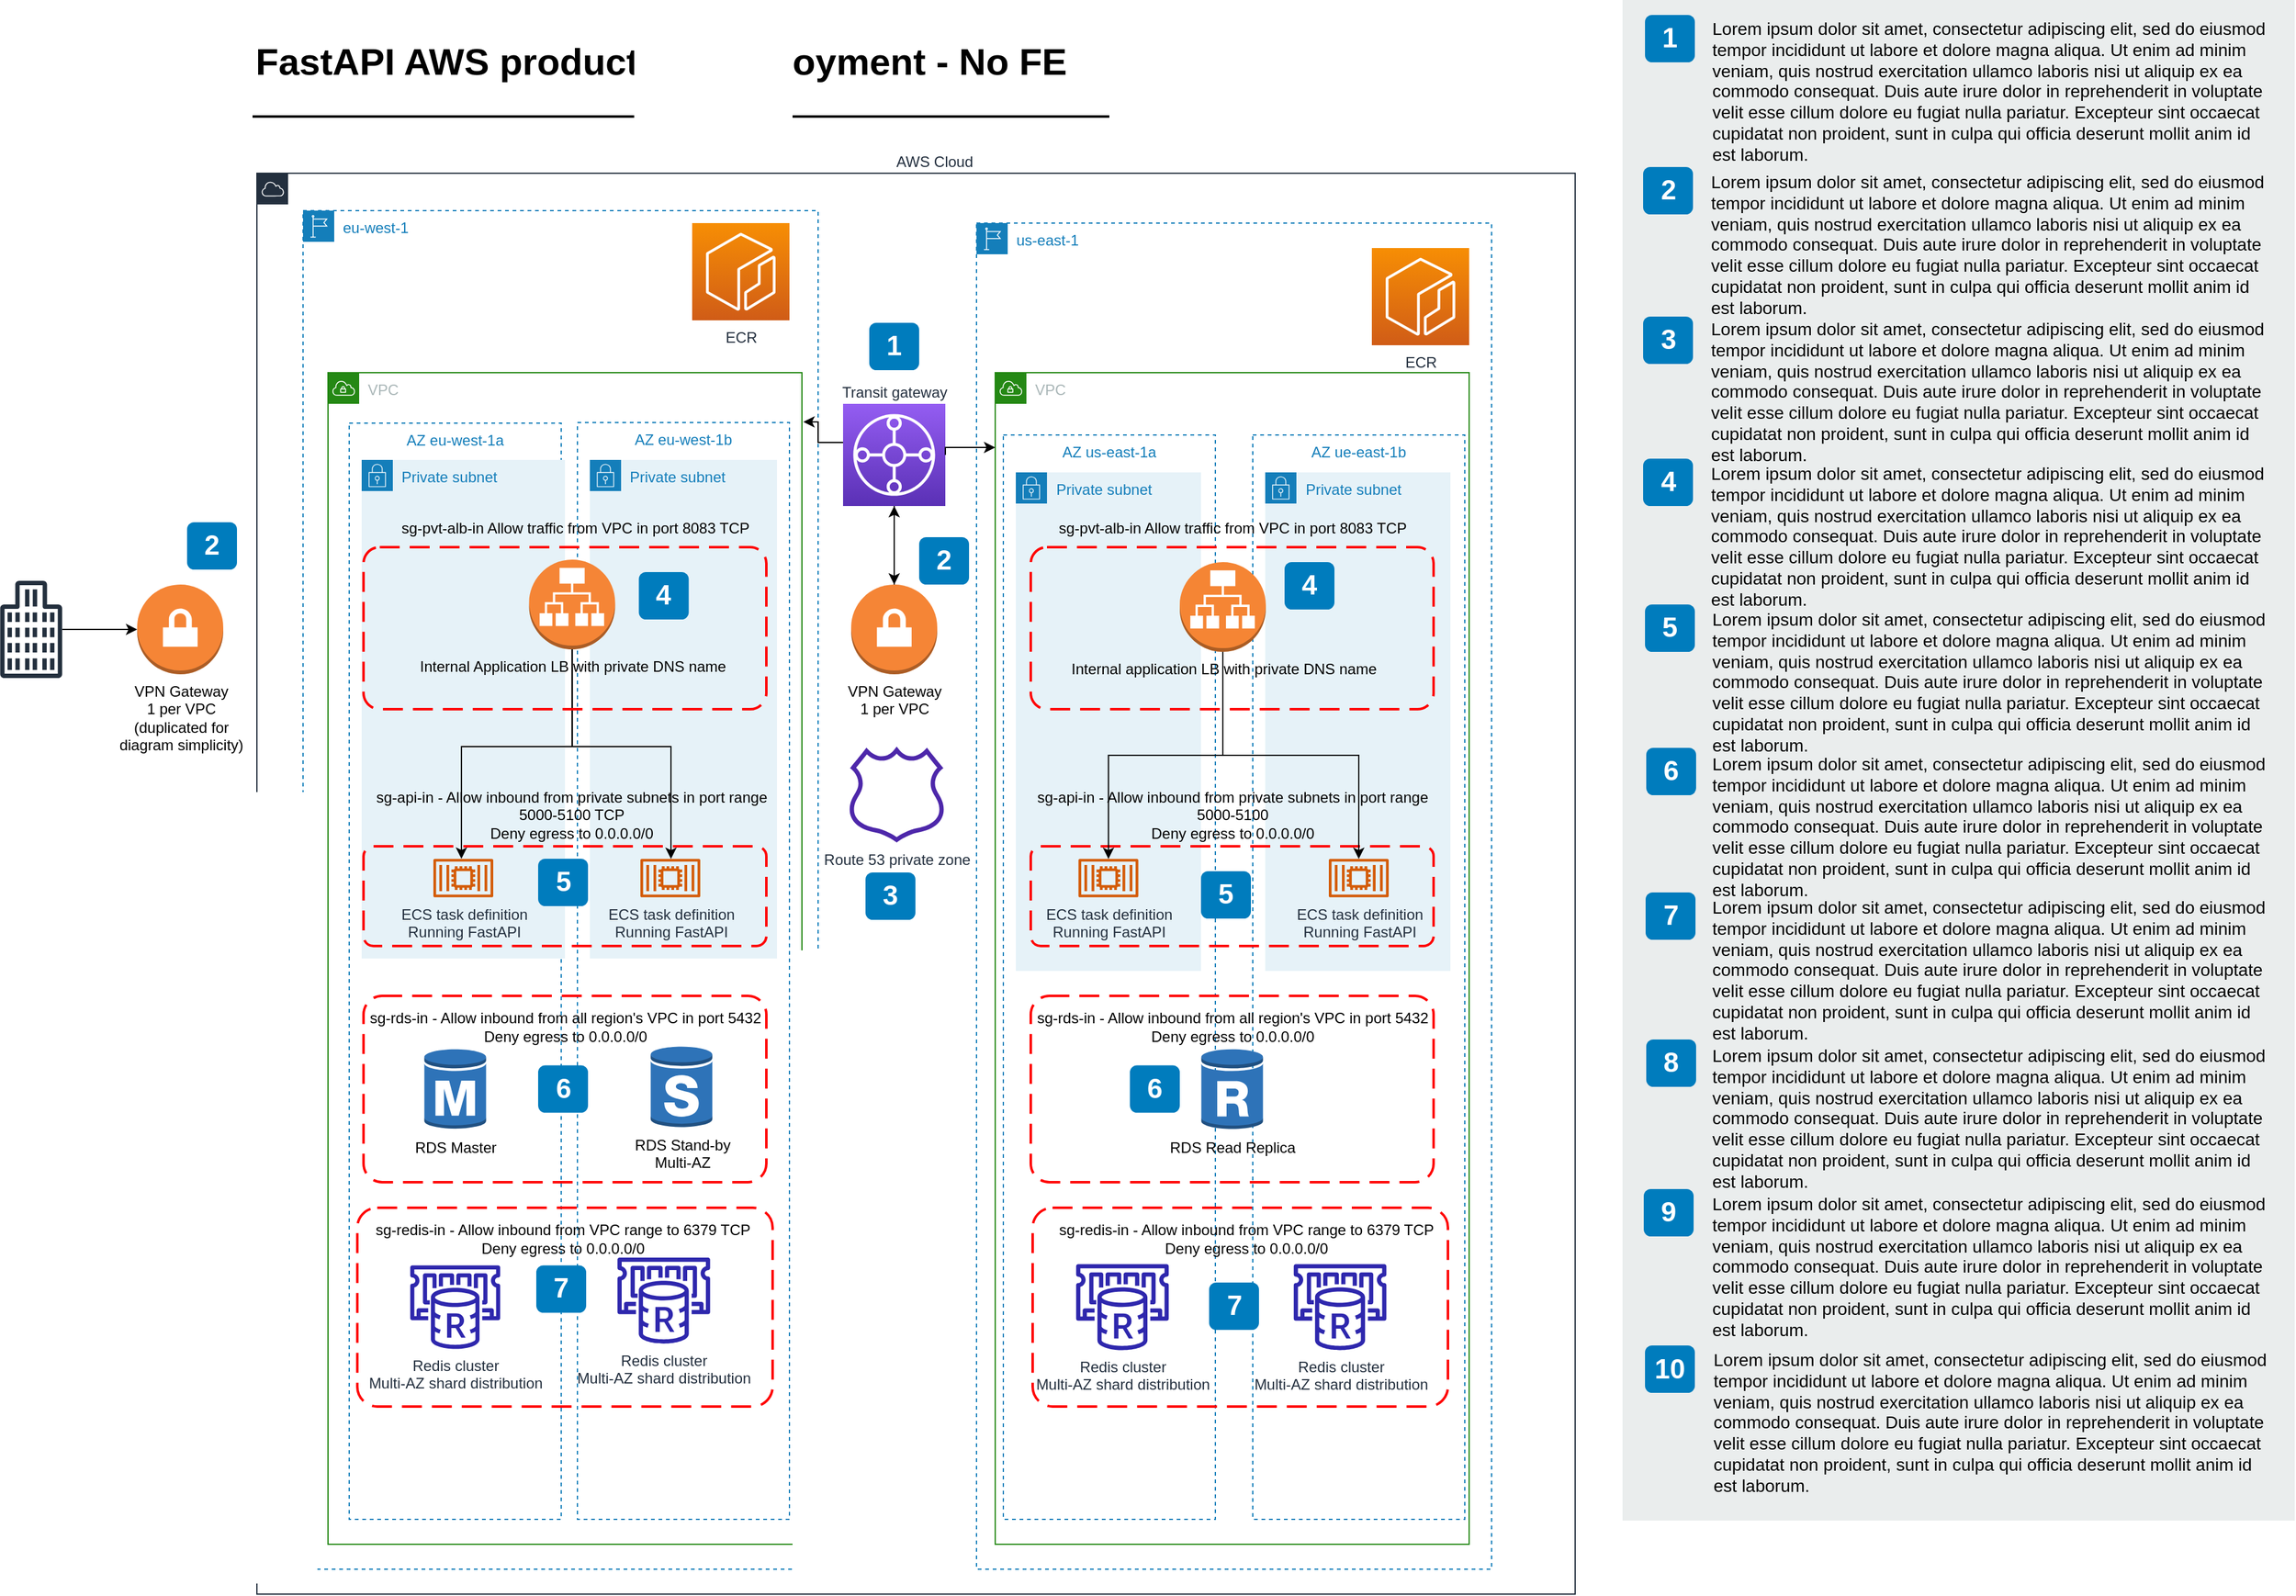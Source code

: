 <mxfile version="19.0.3" type="github">
  <diagram id="Ht1M8jgEwFfnCIfOTk4-" name="Page-1">
    <mxGraphModel dx="2993" dy="1002" grid="1" gridSize="10" guides="1" tooltips="1" connect="1" arrows="1" fold="1" page="1" pageScale="1" pageWidth="1169" pageHeight="827" math="0" shadow="0">
      <root>
        <mxCell id="0" />
        <mxCell id="1" parent="0" />
        <mxCell id="-QjtrjUzRDEMRZ5MF8oH-47" value="FastAPI AWS production&amp;nbsp; deployment - No FE" style="text;html=1;resizable=0;points=[];autosize=1;align=left;verticalAlign=top;spacingTop=-4;fontSize=30;fontStyle=1" parent="1" vertex="1">
          <mxGeometry x="52.5" y="80" width="670" height="40" as="geometry" />
        </mxCell>
        <mxCell id="SCVMTBWpLvtzJIhz15lM-1" value="" style="line;strokeWidth=2;html=1;fontSize=14;" parent="1" vertex="1">
          <mxGeometry x="52.5" y="139.5" width="1060" height="10" as="geometry" />
        </mxCell>
        <mxCell id="7OVz4w7n9kzEPWy-4BBC-3" value="" style="rounded=0;whiteSpace=wrap;html=1;fillColor=#EAEDED;fontSize=22;fontColor=#FFFFFF;strokeColor=none;labelBackgroundColor=none;" parent="1" vertex="1">
          <mxGeometry x="1151" y="51" width="539" height="1220" as="geometry" />
        </mxCell>
        <mxCell id="7OVz4w7n9kzEPWy-4BBC-4" value="1" style="rounded=1;whiteSpace=wrap;html=1;fillColor=#007CBD;strokeColor=none;fontColor=#FFFFFF;fontStyle=1;fontSize=22;labelBackgroundColor=none;" parent="1" vertex="1">
          <mxGeometry x="1169" y="63" width="40" height="38" as="geometry" />
        </mxCell>
        <mxCell id="7OVz4w7n9kzEPWy-4BBC-5" value="2" style="rounded=1;whiteSpace=wrap;html=1;fillColor=#007CBD;strokeColor=none;fontColor=#FFFFFF;fontStyle=1;fontSize=22;labelBackgroundColor=none;" parent="1" vertex="1">
          <mxGeometry x="1167.5" y="185" width="40" height="38" as="geometry" />
        </mxCell>
        <mxCell id="7OVz4w7n9kzEPWy-4BBC-6" value="3" style="rounded=1;whiteSpace=wrap;html=1;fillColor=#007CBD;strokeColor=none;fontColor=#FFFFFF;fontStyle=1;fontSize=22;labelBackgroundColor=none;" parent="1" vertex="1">
          <mxGeometry x="1167.5" y="305" width="40" height="38" as="geometry" />
        </mxCell>
        <mxCell id="7OVz4w7n9kzEPWy-4BBC-7" value="4" style="rounded=1;whiteSpace=wrap;html=1;fillColor=#007CBD;strokeColor=none;fontColor=#FFFFFF;fontStyle=1;fontSize=22;labelBackgroundColor=none;" parent="1" vertex="1">
          <mxGeometry x="1167.5" y="419" width="40" height="38" as="geometry" />
        </mxCell>
        <mxCell id="7OVz4w7n9kzEPWy-4BBC-8" value="5" style="rounded=1;whiteSpace=wrap;html=1;fillColor=#007CBD;strokeColor=none;fontColor=#FFFFFF;fontStyle=1;fontSize=22;labelBackgroundColor=none;" parent="1" vertex="1">
          <mxGeometry x="1169" y="536" width="40" height="38" as="geometry" />
        </mxCell>
        <mxCell id="7OVz4w7n9kzEPWy-4BBC-9" value="6" style="rounded=1;whiteSpace=wrap;html=1;fillColor=#007CBD;strokeColor=none;fontColor=#FFFFFF;fontStyle=1;fontSize=22;labelBackgroundColor=none;" parent="1" vertex="1">
          <mxGeometry x="1170" y="651" width="40" height="38" as="geometry" />
        </mxCell>
        <mxCell id="7OVz4w7n9kzEPWy-4BBC-10" value="7" style="rounded=1;whiteSpace=wrap;html=1;fillColor=#007CBD;strokeColor=none;fontColor=#FFFFFF;fontStyle=1;fontSize=22;labelBackgroundColor=none;" parent="1" vertex="1">
          <mxGeometry x="1169.5" y="767" width="40" height="38" as="geometry" />
        </mxCell>
        <mxCell id="7OVz4w7n9kzEPWy-4BBC-11" value="8" style="rounded=1;whiteSpace=wrap;html=1;fillColor=#007CBD;strokeColor=none;fontColor=#FFFFFF;fontStyle=1;fontSize=22;labelBackgroundColor=none;" parent="1" vertex="1">
          <mxGeometry x="1170" y="885" width="40" height="38" as="geometry" />
        </mxCell>
        <mxCell id="7OVz4w7n9kzEPWy-4BBC-12" value="9" style="rounded=1;whiteSpace=wrap;html=1;fillColor=#007CBD;strokeColor=none;fontColor=#FFFFFF;fontStyle=1;fontSize=22;labelBackgroundColor=none;" parent="1" vertex="1">
          <mxGeometry x="1168" y="1005" width="40" height="38" as="geometry" />
        </mxCell>
        <mxCell id="7OVz4w7n9kzEPWy-4BBC-13" value="&lt;span&gt;Lorem ipsum dolor sit amet, consectetur adipiscing elit, sed do eiusmod tempor incididunt ut labore et dolore magna aliqua. Ut enim ad minim veniam, quis nostrud exercitation ullamco laboris nisi ut aliquip ex ea commodo consequat. Duis aute irure dolor in reprehenderit in voluptate velit esse cillum dolore eu fugiat nulla pariatur. Excepteur sint occaecat cupidatat non proident, sunt in culpa qui officia deserunt mollit anim id est laborum.&lt;/span&gt;&lt;br&gt;" style="text;html=1;align=left;verticalAlign=top;spacingTop=-4;fontSize=14;labelBackgroundColor=none;whiteSpace=wrap;" parent="1" vertex="1">
          <mxGeometry x="1220.5" y="62.5" width="449" height="118" as="geometry" />
        </mxCell>
        <mxCell id="7OVz4w7n9kzEPWy-4BBC-14" value="&lt;span&gt;Lorem ipsum dolor sit amet, consectetur adipiscing elit, sed do eiusmod tempor incididunt ut labore et dolore magna aliqua. Ut enim ad minim veniam, quis nostrud exercitation ullamco laboris nisi ut aliquip ex ea commodo consequat. Duis aute irure dolor in reprehenderit in voluptate velit esse cillum dolore eu fugiat nulla pariatur. Excepteur sint occaecat cupidatat non proident, sunt in culpa qui officia deserunt mollit anim id est laborum.&lt;/span&gt;&lt;br&gt;" style="text;html=1;align=left;verticalAlign=top;spacingTop=-4;fontSize=14;labelBackgroundColor=none;whiteSpace=wrap;" parent="1" vertex="1">
          <mxGeometry x="1219.5" y="185.5" width="450" height="115" as="geometry" />
        </mxCell>
        <mxCell id="7OVz4w7n9kzEPWy-4BBC-15" value="&lt;span&gt;Lorem ipsum dolor sit amet, consectetur adipiscing elit, sed do eiusmod tempor incididunt ut labore et dolore magna aliqua. Ut enim ad minim veniam, quis nostrud exercitation ullamco laboris nisi ut aliquip ex ea commodo consequat. Duis aute irure dolor in reprehenderit in voluptate velit esse cillum dolore eu fugiat nulla pariatur. Excepteur sint occaecat cupidatat non proident, sunt in culpa qui officia deserunt mollit anim id est laborum.&lt;/span&gt;&lt;br&gt;" style="text;html=1;align=left;verticalAlign=top;spacingTop=-4;fontSize=14;labelBackgroundColor=none;whiteSpace=wrap;" parent="1" vertex="1">
          <mxGeometry x="1219.5" y="303.5" width="450" height="117" as="geometry" />
        </mxCell>
        <mxCell id="7OVz4w7n9kzEPWy-4BBC-16" value="&lt;span&gt;Lorem ipsum dolor sit amet, consectetur adipiscing elit, sed do eiusmod tempor incididunt ut labore et dolore magna aliqua. Ut enim ad minim veniam, quis nostrud exercitation ullamco laboris nisi ut aliquip ex ea commodo consequat. Duis aute irure dolor in reprehenderit in voluptate velit esse cillum dolore eu fugiat nulla pariatur. Excepteur sint occaecat cupidatat non proident, sunt in culpa qui officia deserunt mollit anim id est laborum.&lt;/span&gt;&lt;br&gt;" style="text;html=1;align=left;verticalAlign=top;spacingTop=-4;fontSize=14;labelBackgroundColor=none;whiteSpace=wrap;" parent="1" vertex="1">
          <mxGeometry x="1219.5" y="419.5" width="450" height="121" as="geometry" />
        </mxCell>
        <mxCell id="7OVz4w7n9kzEPWy-4BBC-17" value="&lt;span&gt;Lorem ipsum dolor sit amet, consectetur adipiscing elit, sed do eiusmod tempor incididunt ut labore et dolore magna aliqua. Ut enim ad minim veniam, quis nostrud exercitation ullamco laboris nisi ut aliquip ex ea commodo consequat. Duis aute irure dolor in reprehenderit in voluptate velit esse cillum dolore eu fugiat nulla pariatur. Excepteur sint occaecat cupidatat non proident, sunt in culpa qui officia deserunt mollit anim id est laborum.&lt;/span&gt;&lt;br&gt;" style="text;html=1;align=left;verticalAlign=top;spacingTop=-4;fontSize=14;labelBackgroundColor=none;whiteSpace=wrap;" parent="1" vertex="1">
          <mxGeometry x="1220.5" y="536.5" width="449" height="114" as="geometry" />
        </mxCell>
        <mxCell id="7OVz4w7n9kzEPWy-4BBC-18" value="&lt;span&gt;Lorem ipsum dolor sit amet, consectetur adipiscing elit, sed do eiusmod tempor incididunt ut labore et dolore magna aliqua. Ut enim ad minim veniam, quis nostrud exercitation ullamco laboris nisi ut aliquip ex ea commodo consequat. Duis aute irure dolor in reprehenderit in voluptate velit esse cillum dolore eu fugiat nulla pariatur. Excepteur sint occaecat cupidatat non proident, sunt in culpa qui officia deserunt mollit anim id est laborum.&lt;/span&gt;&lt;br&gt;" style="text;html=1;align=left;verticalAlign=top;spacingTop=-4;fontSize=14;labelBackgroundColor=none;whiteSpace=wrap;" parent="1" vertex="1">
          <mxGeometry x="1220.5" y="652.5" width="450" height="118" as="geometry" />
        </mxCell>
        <mxCell id="7OVz4w7n9kzEPWy-4BBC-19" value="&lt;span&gt;Lorem ipsum dolor sit amet, consectetur adipiscing elit, sed do eiusmod tempor incididunt ut labore et dolore magna aliqua. Ut enim ad minim veniam, quis nostrud exercitation ullamco laboris nisi ut aliquip ex ea commodo consequat. Duis aute irure dolor in reprehenderit in voluptate velit esse cillum dolore eu fugiat nulla pariatur. Excepteur sint occaecat cupidatat non proident, sunt in culpa qui officia deserunt mollit anim id est laborum.&lt;/span&gt;&lt;br&gt;" style="text;html=1;align=left;verticalAlign=top;spacingTop=-4;fontSize=14;labelBackgroundColor=none;whiteSpace=wrap;" parent="1" vertex="1">
          <mxGeometry x="1220.5" y="767.5" width="449" height="113" as="geometry" />
        </mxCell>
        <mxCell id="7OVz4w7n9kzEPWy-4BBC-20" value="&lt;span&gt;Lorem ipsum dolor sit amet, consectetur adipiscing elit, sed do eiusmod tempor incididunt ut labore et dolore magna aliqua. Ut enim ad minim veniam, quis nostrud exercitation ullamco laboris nisi ut aliquip ex ea commodo consequat. Duis aute irure dolor in reprehenderit in voluptate velit esse cillum dolore eu fugiat nulla pariatur. Excepteur sint occaecat cupidatat non proident, sunt in culpa qui officia deserunt mollit anim id est laborum.&lt;/span&gt;&lt;br&gt;" style="text;html=1;align=left;verticalAlign=top;spacingTop=-4;fontSize=14;labelBackgroundColor=none;whiteSpace=wrap;" parent="1" vertex="1">
          <mxGeometry x="1220.5" y="886.5" width="449" height="124" as="geometry" />
        </mxCell>
        <mxCell id="7OVz4w7n9kzEPWy-4BBC-21" value="&lt;span&gt;Lorem ipsum dolor sit amet, consectetur adipiscing elit, sed do eiusmod tempor incididunt ut labore et dolore magna aliqua. Ut enim ad minim veniam, quis nostrud exercitation ullamco laboris nisi ut aliquip ex ea commodo consequat. Duis aute irure dolor in reprehenderit in voluptate velit esse cillum dolore eu fugiat nulla pariatur. Excepteur sint occaecat cupidatat non proident, sunt in culpa qui officia deserunt mollit anim id est laborum.&lt;/span&gt;&lt;br&gt;" style="text;html=1;align=left;verticalAlign=top;spacingTop=-4;fontSize=14;labelBackgroundColor=none;whiteSpace=wrap;" parent="1" vertex="1">
          <mxGeometry x="1220.5" y="1005.5" width="449" height="115" as="geometry" />
        </mxCell>
        <mxCell id="7OVz4w7n9kzEPWy-4BBC-22" value="10" style="rounded=1;whiteSpace=wrap;html=1;fillColor=#007CBD;strokeColor=none;fontColor=#FFFFFF;fontStyle=1;fontSize=22;labelBackgroundColor=none;" parent="1" vertex="1">
          <mxGeometry x="1169" y="1130.5" width="40" height="38" as="geometry" />
        </mxCell>
        <mxCell id="7OVz4w7n9kzEPWy-4BBC-23" value="&lt;span&gt;Lorem ipsum dolor sit amet, consectetur adipiscing elit, sed do eiusmod tempor incididunt ut labore et dolore magna aliqua. Ut enim ad minim veniam, quis nostrud exercitation ullamco laboris nisi ut aliquip ex ea commodo consequat. Duis aute irure dolor in reprehenderit in voluptate velit esse cillum dolore eu fugiat nulla pariatur. Excepteur sint occaecat cupidatat non proident, sunt in culpa qui officia deserunt mollit anim id est laborum.&lt;/span&gt;&lt;br&gt;" style="text;html=1;align=left;verticalAlign=top;spacingTop=-4;fontSize=14;labelBackgroundColor=none;whiteSpace=wrap;" parent="1" vertex="1">
          <mxGeometry x="1221.5" y="1131" width="449" height="115" as="geometry" />
        </mxCell>
        <mxCell id="X8f6CpPXcMIXnC8pIXMU-3" value="AWS Cloud" style="points=[[0,0],[0.25,0],[0.5,0],[0.75,0],[1,0],[1,0.25],[1,0.5],[1,0.75],[1,1],[0.75,1],[0.5,1],[0.25,1],[0,1],[0,0.75],[0,0.5],[0,0.25]];outlineConnect=0;gradientColor=none;html=1;whiteSpace=wrap;fontSize=12;fontStyle=0;container=1;pointerEvents=0;collapsible=0;recursiveResize=0;shape=mxgraph.aws4.group;grIcon=mxgraph.aws4.group_aws_cloud;strokeColor=#232F3E;fillColor=none;verticalAlign=bottom;align=center;spacingLeft=30;fontColor=#232F3E;dashed=0;labelPosition=center;verticalLabelPosition=top;" vertex="1" parent="1">
          <mxGeometry x="56" y="190" width="1057" height="1140" as="geometry" />
        </mxCell>
        <mxCell id="X8f6CpPXcMIXnC8pIXMU-4" value="eu-west-1" style="points=[[0,0],[0.25,0],[0.5,0],[0.75,0],[1,0],[1,0.25],[1,0.5],[1,0.75],[1,1],[0.75,1],[0.5,1],[0.25,1],[0,1],[0,0.75],[0,0.5],[0,0.25]];outlineConnect=0;gradientColor=none;html=1;whiteSpace=wrap;fontSize=12;fontStyle=0;container=1;pointerEvents=0;collapsible=0;recursiveResize=0;shape=mxgraph.aws4.group;grIcon=mxgraph.aws4.group_region;strokeColor=#147EBA;fillColor=none;verticalAlign=top;align=left;spacingLeft=30;fontColor=#147EBA;dashed=1;" vertex="1" parent="X8f6CpPXcMIXnC8pIXMU-3">
          <mxGeometry x="37" y="30" width="413" height="1090" as="geometry" />
        </mxCell>
        <mxCell id="X8f6CpPXcMIXnC8pIXMU-10" value="AZ eu-west-1b" style="fillColor=none;strokeColor=#147EBA;dashed=1;verticalAlign=top;fontStyle=0;fontColor=#147EBA;" vertex="1" parent="X8f6CpPXcMIXnC8pIXMU-4">
          <mxGeometry x="220" y="170" width="170" height="880" as="geometry" />
        </mxCell>
        <mxCell id="X8f6CpPXcMIXnC8pIXMU-25" value="Private subnet" style="points=[[0,0],[0.25,0],[0.5,0],[0.75,0],[1,0],[1,0.25],[1,0.5],[1,0.75],[1,1],[0.75,1],[0.5,1],[0.25,1],[0,1],[0,0.75],[0,0.5],[0,0.25]];outlineConnect=0;gradientColor=none;html=1;whiteSpace=wrap;fontSize=12;fontStyle=0;container=1;pointerEvents=0;collapsible=0;recursiveResize=0;shape=mxgraph.aws4.group;grIcon=mxgraph.aws4.group_security_group;grStroke=0;strokeColor=#147EBA;fillColor=#E6F2F8;verticalAlign=top;align=left;spacingLeft=30;fontColor=#147EBA;dashed=0;" vertex="1" parent="X8f6CpPXcMIXnC8pIXMU-4">
          <mxGeometry x="230" y="200" width="150" height="400" as="geometry" />
        </mxCell>
        <mxCell id="X8f6CpPXcMIXnC8pIXMU-14" value="VPC" style="points=[[0,0],[0.25,0],[0.5,0],[0.75,0],[1,0],[1,0.25],[1,0.5],[1,0.75],[1,1],[0.75,1],[0.5,1],[0.25,1],[0,1],[0,0.75],[0,0.5],[0,0.25]];outlineConnect=0;gradientColor=none;html=1;whiteSpace=wrap;fontSize=12;fontStyle=0;container=1;pointerEvents=0;collapsible=0;recursiveResize=0;shape=mxgraph.aws4.group;grIcon=mxgraph.aws4.group_vpc;strokeColor=#248814;fillColor=none;verticalAlign=top;align=left;spacingLeft=30;fontColor=#AAB7B8;dashed=0;" vertex="1" parent="X8f6CpPXcMIXnC8pIXMU-4">
          <mxGeometry x="20" y="130" width="380" height="940" as="geometry" />
        </mxCell>
        <mxCell id="X8f6CpPXcMIXnC8pIXMU-9" value="AZ eu-west-1a" style="fillColor=none;strokeColor=#147EBA;dashed=1;verticalAlign=top;fontStyle=0;fontColor=#147EBA;" vertex="1" parent="X8f6CpPXcMIXnC8pIXMU-14">
          <mxGeometry x="17" y="40.5" width="170" height="879.5" as="geometry" />
        </mxCell>
        <mxCell id="X8f6CpPXcMIXnC8pIXMU-6" value="Private subnet" style="points=[[0,0],[0.25,0],[0.5,0],[0.75,0],[1,0],[1,0.25],[1,0.5],[1,0.75],[1,1],[0.75,1],[0.5,1],[0.25,1],[0,1],[0,0.75],[0,0.5],[0,0.25]];outlineConnect=0;gradientColor=none;html=1;whiteSpace=wrap;fontSize=12;fontStyle=0;container=1;pointerEvents=0;collapsible=0;recursiveResize=0;shape=mxgraph.aws4.group;grIcon=mxgraph.aws4.group_security_group;grStroke=0;strokeColor=#147EBA;fillColor=#E6F2F8;verticalAlign=top;align=left;spacingLeft=30;fontColor=#147EBA;dashed=0;" vertex="1" parent="X8f6CpPXcMIXnC8pIXMU-14">
          <mxGeometry x="27" y="70" width="163" height="400" as="geometry" />
        </mxCell>
        <mxCell id="X8f6CpPXcMIXnC8pIXMU-40" value="RDS Master" style="outlineConnect=0;dashed=0;verticalLabelPosition=bottom;verticalAlign=top;align=center;html=1;shape=mxgraph.aws3.rds_db_instance;fillColor=#2E73B8;gradientColor=none;" vertex="1" parent="X8f6CpPXcMIXnC8pIXMU-14">
          <mxGeometry x="77.25" y="541.75" width="49.5" height="66" as="geometry" />
        </mxCell>
        <mxCell id="X8f6CpPXcMIXnC8pIXMU-45" value="Redis cluster&lt;br&gt;Multi-AZ shard distribution" style="sketch=0;outlineConnect=0;fontColor=#232F3E;gradientColor=none;fillColor=#2E27AD;strokeColor=none;dashed=0;verticalLabelPosition=bottom;verticalAlign=top;align=center;html=1;fontSize=12;fontStyle=0;aspect=fixed;pointerEvents=1;shape=mxgraph.aws4.elasticache_for_redis;" vertex="1" parent="X8f6CpPXcMIXnC8pIXMU-14">
          <mxGeometry x="64.13" y="716.25" width="75.74" height="67" as="geometry" />
        </mxCell>
        <mxCell id="X8f6CpPXcMIXnC8pIXMU-88" value="" style="rounded=1;arcSize=10;dashed=1;strokeColor=#ff0000;fillColor=none;gradientColor=none;dashPattern=8 4;strokeWidth=2;" vertex="1" parent="X8f6CpPXcMIXnC8pIXMU-14">
          <mxGeometry x="23.5" y="670" width="333" height="159.5" as="geometry" />
        </mxCell>
        <mxCell id="X8f6CpPXcMIXnC8pIXMU-89" value="sg-redis-in - Allow inbound from VPC range to 6379 TCP&lt;br&gt;Deny egress to 0.0.0.0/0" style="text;html=1;strokeColor=none;fillColor=none;align=center;verticalAlign=middle;whiteSpace=wrap;rounded=0;" vertex="1" parent="X8f6CpPXcMIXnC8pIXMU-14">
          <mxGeometry x="27" y="680" width="323" height="30" as="geometry" />
        </mxCell>
        <mxCell id="X8f6CpPXcMIXnC8pIXMU-43" value="ECS task definition&lt;br&gt;Running FastAPI" style="sketch=0;outlineConnect=0;fontColor=#232F3E;gradientColor=none;fillColor=#D45B07;strokeColor=none;dashed=0;verticalLabelPosition=bottom;verticalAlign=top;align=center;html=1;fontSize=12;fontStyle=0;aspect=fixed;pointerEvents=1;shape=mxgraph.aws4.container_2;" vertex="1" parent="X8f6CpPXcMIXnC8pIXMU-14">
          <mxGeometry x="84.5" y="390" width="48" height="31" as="geometry" />
        </mxCell>
        <mxCell id="X8f6CpPXcMIXnC8pIXMU-100" value="" style="rounded=1;arcSize=10;dashed=1;strokeColor=#ff0000;fillColor=none;gradientColor=none;dashPattern=8 4;strokeWidth=2;" vertex="1" parent="X8f6CpPXcMIXnC8pIXMU-14">
          <mxGeometry x="28.5" y="500" width="323" height="149.5" as="geometry" />
        </mxCell>
        <mxCell id="X8f6CpPXcMIXnC8pIXMU-102" value="sg-rds-in - Allow inbound from all region&#39;s VPC in port 5432&lt;br&gt;Deny egress to 0.0.0.0/0" style="text;html=1;strokeColor=none;fillColor=none;align=center;verticalAlign=middle;whiteSpace=wrap;rounded=0;" vertex="1" parent="X8f6CpPXcMIXnC8pIXMU-14">
          <mxGeometry x="28.5" y="510" width="323" height="30" as="geometry" />
        </mxCell>
        <mxCell id="X8f6CpPXcMIXnC8pIXMU-104" value="" style="rounded=1;arcSize=10;dashed=1;strokeColor=#ff0000;fillColor=none;gradientColor=none;dashPattern=8 4;strokeWidth=2;" vertex="1" parent="X8f6CpPXcMIXnC8pIXMU-14">
          <mxGeometry x="28.5" y="380" width="323" height="80" as="geometry" />
        </mxCell>
        <mxCell id="X8f6CpPXcMIXnC8pIXMU-85" value="ECS task definition&lt;br&gt;Running FastAPI&lt;br&gt;&lt;br&gt;" style="sketch=0;outlineConnect=0;fontColor=#232F3E;gradientColor=none;fillColor=#D45B07;strokeColor=none;dashed=0;verticalLabelPosition=bottom;verticalAlign=top;align=center;html=1;fontSize=12;fontStyle=0;aspect=fixed;pointerEvents=1;shape=mxgraph.aws4.container_2;" vertex="1" parent="X8f6CpPXcMIXnC8pIXMU-14">
          <mxGeometry x="250.5" y="390" width="48" height="31" as="geometry" />
        </mxCell>
        <mxCell id="X8f6CpPXcMIXnC8pIXMU-105" value="sg-api-in - Allow inbound from private subnets in port range 5000-5100 TCP&lt;br&gt;Deny egress to 0.0.0.0/0" style="text;html=1;strokeColor=none;fillColor=none;align=center;verticalAlign=middle;whiteSpace=wrap;rounded=0;" vertex="1" parent="X8f6CpPXcMIXnC8pIXMU-14">
          <mxGeometry x="33.5" y="340" width="323" height="30" as="geometry" />
        </mxCell>
        <mxCell id="X8f6CpPXcMIXnC8pIXMU-170" value="5" style="rounded=1;whiteSpace=wrap;html=1;fillColor=#007CBD;strokeColor=none;fontColor=#FFFFFF;fontStyle=1;fontSize=22;labelBackgroundColor=none;" vertex="1" parent="X8f6CpPXcMIXnC8pIXMU-14">
          <mxGeometry x="168.5" y="390" width="40" height="38" as="geometry" />
        </mxCell>
        <mxCell id="X8f6CpPXcMIXnC8pIXMU-173" value="6" style="rounded=1;whiteSpace=wrap;html=1;fillColor=#007CBD;strokeColor=none;fontColor=#FFFFFF;fontStyle=1;fontSize=22;labelBackgroundColor=none;" vertex="1" parent="X8f6CpPXcMIXnC8pIXMU-14">
          <mxGeometry x="168.5" y="555.75" width="40" height="38" as="geometry" />
        </mxCell>
        <mxCell id="X8f6CpPXcMIXnC8pIXMU-175" value="7" style="rounded=1;whiteSpace=wrap;html=1;fillColor=#007CBD;strokeColor=none;fontColor=#FFFFFF;fontStyle=1;fontSize=22;labelBackgroundColor=none;" vertex="1" parent="X8f6CpPXcMIXnC8pIXMU-14">
          <mxGeometry x="167" y="716.25" width="40" height="38" as="geometry" />
        </mxCell>
        <mxCell id="X8f6CpPXcMIXnC8pIXMU-8" value="ECR" style="sketch=0;points=[[0,0,0],[0.25,0,0],[0.5,0,0],[0.75,0,0],[1,0,0],[0,1,0],[0.25,1,0],[0.5,1,0],[0.75,1,0],[1,1,0],[0,0.25,0],[0,0.5,0],[0,0.75,0],[1,0.25,0],[1,0.5,0],[1,0.75,0]];outlineConnect=0;fontColor=#232F3E;gradientColor=#F78E04;gradientDirection=north;fillColor=#D05C17;strokeColor=#ffffff;dashed=0;verticalLabelPosition=bottom;verticalAlign=top;align=center;html=1;fontSize=12;fontStyle=0;aspect=fixed;shape=mxgraph.aws4.resourceIcon;resIcon=mxgraph.aws4.ecr;" vertex="1" parent="X8f6CpPXcMIXnC8pIXMU-4">
          <mxGeometry x="312" y="10" width="78" height="78" as="geometry" />
        </mxCell>
        <mxCell id="X8f6CpPXcMIXnC8pIXMU-41" value="RDS Stand-by&lt;br&gt;Multi-AZ" style="outlineConnect=0;dashed=0;verticalLabelPosition=bottom;verticalAlign=top;align=center;html=1;shape=mxgraph.aws3.rds_db_instance_standby_multi_az;fillColor=#2E73B8;gradientColor=none;" vertex="1" parent="X8f6CpPXcMIXnC8pIXMU-4">
          <mxGeometry x="278.75" y="670" width="49.5" height="66" as="geometry" />
        </mxCell>
        <mxCell id="X8f6CpPXcMIXnC8pIXMU-46" value="Redis cluster&lt;br&gt;Multi-AZ shard distribution" style="sketch=0;outlineConnect=0;fontColor=#232F3E;gradientColor=none;fillColor=#2E27AD;strokeColor=none;dashed=0;verticalLabelPosition=bottom;verticalAlign=top;align=center;html=1;fontSize=12;fontStyle=0;aspect=fixed;pointerEvents=1;shape=mxgraph.aws4.elasticache_for_redis;" vertex="1" parent="X8f6CpPXcMIXnC8pIXMU-4">
          <mxGeometry x="250.25" y="840" width="78" height="69" as="geometry" />
        </mxCell>
        <mxCell id="X8f6CpPXcMIXnC8pIXMU-131" style="edgeStyle=orthogonalEdgeStyle;rounded=0;orthogonalLoop=1;jettySize=auto;html=1;entryX=0.243;entryY=0.125;entryDx=0;entryDy=0;entryPerimeter=0;" edge="1" parent="X8f6CpPXcMIXnC8pIXMU-4" source="X8f6CpPXcMIXnC8pIXMU-127" target="X8f6CpPXcMIXnC8pIXMU-104">
          <mxGeometry relative="1" as="geometry">
            <Array as="points">
              <mxPoint x="216" y="430" />
              <mxPoint x="127" y="430" />
            </Array>
          </mxGeometry>
        </mxCell>
        <mxCell id="X8f6CpPXcMIXnC8pIXMU-132" style="edgeStyle=orthogonalEdgeStyle;rounded=0;orthogonalLoop=1;jettySize=auto;html=1;exitX=0.5;exitY=1;exitDx=0;exitDy=0;exitPerimeter=0;" edge="1" parent="X8f6CpPXcMIXnC8pIXMU-4" source="X8f6CpPXcMIXnC8pIXMU-127" target="X8f6CpPXcMIXnC8pIXMU-85">
          <mxGeometry relative="1" as="geometry">
            <Array as="points">
              <mxPoint x="216" y="430" />
              <mxPoint x="295" y="430" />
            </Array>
          </mxGeometry>
        </mxCell>
        <mxCell id="X8f6CpPXcMIXnC8pIXMU-127" value="Internal Application LB with private DNS name" style="outlineConnect=0;dashed=0;verticalLabelPosition=bottom;verticalAlign=top;align=center;html=1;shape=mxgraph.aws3.application_load_balancer;fillColor=#F58536;gradientColor=none;" vertex="1" parent="X8f6CpPXcMIXnC8pIXMU-4">
          <mxGeometry x="181.25" y="280" width="69" height="72" as="geometry" />
        </mxCell>
        <mxCell id="X8f6CpPXcMIXnC8pIXMU-129" value="" style="rounded=1;arcSize=10;dashed=1;strokeColor=#ff0000;fillColor=none;gradientColor=none;dashPattern=8 4;strokeWidth=2;" vertex="1" parent="X8f6CpPXcMIXnC8pIXMU-4">
          <mxGeometry x="48.5" y="270" width="323" height="130" as="geometry" />
        </mxCell>
        <mxCell id="X8f6CpPXcMIXnC8pIXMU-133" value="sg-pvt-alb-in Allow traffic from VPC in port 8083 TCP" style="text;html=1;strokeColor=none;fillColor=none;align=center;verticalAlign=middle;whiteSpace=wrap;rounded=0;" vertex="1" parent="X8f6CpPXcMIXnC8pIXMU-4">
          <mxGeometry x="57" y="240" width="323" height="30" as="geometry" />
        </mxCell>
        <mxCell id="X8f6CpPXcMIXnC8pIXMU-168" value="4" style="rounded=1;whiteSpace=wrap;html=1;fillColor=#007CBD;strokeColor=none;fontColor=#FFFFFF;fontStyle=1;fontSize=22;labelBackgroundColor=none;" vertex="1" parent="X8f6CpPXcMIXnC8pIXMU-4">
          <mxGeometry x="269.25" y="290" width="40" height="38" as="geometry" />
        </mxCell>
        <mxCell id="X8f6CpPXcMIXnC8pIXMU-31" value="Transit gateway" style="sketch=0;points=[[0,0,0],[0.25,0,0],[0.5,0,0],[0.75,0,0],[1,0,0],[0,1,0],[0.25,1,0],[0.5,1,0],[0.75,1,0],[1,1,0],[0,0.25,0],[0,0.5,0],[0,0.75,0],[1,0.25,0],[1,0.5,0],[1,0.75,0]];outlineConnect=0;fontColor=#232F3E;gradientColor=#945DF2;gradientDirection=north;fillColor=#5A30B5;strokeColor=#ffffff;dashed=0;verticalLabelPosition=top;verticalAlign=bottom;align=center;html=1;fontSize=12;fontStyle=0;aspect=fixed;shape=mxgraph.aws4.resourceIcon;resIcon=mxgraph.aws4.transit_gateway;labelPosition=center;" vertex="1" parent="X8f6CpPXcMIXnC8pIXMU-3">
          <mxGeometry x="470" y="185" width="82" height="82" as="geometry" />
        </mxCell>
        <mxCell id="X8f6CpPXcMIXnC8pIXMU-81" value="VPN Gateway&lt;br&gt;1 per VPC" style="outlineConnect=0;dashed=0;verticalLabelPosition=bottom;verticalAlign=top;align=center;html=1;shape=mxgraph.aws3.vpn_gateway;fillColor=#F58536;gradientColor=none;" vertex="1" parent="X8f6CpPXcMIXnC8pIXMU-3">
          <mxGeometry x="476.5" y="330" width="69" height="72" as="geometry" />
        </mxCell>
        <mxCell id="X8f6CpPXcMIXnC8pIXMU-5" value="us-east-1" style="points=[[0,0],[0.25,0],[0.5,0],[0.75,0],[1,0],[1,0.25],[1,0.5],[1,0.75],[1,1],[0.75,1],[0.5,1],[0.25,1],[0,1],[0,0.75],[0,0.5],[0,0.25]];outlineConnect=0;gradientColor=none;html=1;whiteSpace=wrap;fontSize=12;fontStyle=0;container=1;pointerEvents=0;collapsible=0;recursiveResize=0;shape=mxgraph.aws4.group;grIcon=mxgraph.aws4.group_region;strokeColor=#147EBA;fillColor=none;verticalAlign=top;align=left;spacingLeft=30;fontColor=#147EBA;dashed=1;" vertex="1" parent="X8f6CpPXcMIXnC8pIXMU-3">
          <mxGeometry x="577" y="40" width="413" height="1080" as="geometry" />
        </mxCell>
        <mxCell id="X8f6CpPXcMIXnC8pIXMU-26" value="Private subnet" style="points=[[0,0],[0.25,0],[0.5,0],[0.75,0],[1,0],[1,0.25],[1,0.5],[1,0.75],[1,1],[0.75,1],[0.5,1],[0.25,1],[0,1],[0,0.75],[0,0.5],[0,0.25]];outlineConnect=0;gradientColor=none;html=1;whiteSpace=wrap;fontSize=12;fontStyle=0;container=1;pointerEvents=0;collapsible=0;recursiveResize=0;shape=mxgraph.aws4.group;grIcon=mxgraph.aws4.group_security_group;grStroke=0;strokeColor=#147EBA;fillColor=#E6F2F8;verticalAlign=top;align=left;spacingLeft=30;fontColor=#147EBA;dashed=0;" vertex="1" parent="X8f6CpPXcMIXnC8pIXMU-5">
          <mxGeometry x="231.5" y="200" width="148.5" height="400" as="geometry" />
        </mxCell>
        <mxCell id="X8f6CpPXcMIXnC8pIXMU-12" value="AZ ue-east-1b" style="fillColor=none;strokeColor=#147EBA;dashed=1;verticalAlign=top;fontStyle=0;fontColor=#147EBA;" vertex="1" parent="X8f6CpPXcMIXnC8pIXMU-5">
          <mxGeometry x="221.5" y="170" width="170" height="870" as="geometry" />
        </mxCell>
        <mxCell id="X8f6CpPXcMIXnC8pIXMU-18" value="Private subnet" style="points=[[0,0],[0.25,0],[0.5,0],[0.75,0],[1,0],[1,0.25],[1,0.5],[1,0.75],[1,1],[0.75,1],[0.5,1],[0.25,1],[0,1],[0,0.75],[0,0.5],[0,0.25]];outlineConnect=0;gradientColor=none;html=1;whiteSpace=wrap;fontSize=12;fontStyle=0;container=1;pointerEvents=0;collapsible=0;recursiveResize=0;shape=mxgraph.aws4.group;grIcon=mxgraph.aws4.group_security_group;grStroke=0;strokeColor=#147EBA;fillColor=#E6F2F8;verticalAlign=top;align=left;spacingLeft=30;fontColor=#147EBA;dashed=0;" vertex="1" parent="X8f6CpPXcMIXnC8pIXMU-5">
          <mxGeometry x="31.5" y="200" width="148.5" height="400" as="geometry" />
        </mxCell>
        <mxCell id="X8f6CpPXcMIXnC8pIXMU-11" value="AZ us-east-1a" style="fillColor=none;strokeColor=#147EBA;dashed=1;verticalAlign=top;fontStyle=0;fontColor=#147EBA;" vertex="1" parent="X8f6CpPXcMIXnC8pIXMU-5">
          <mxGeometry x="21.5" y="170" width="170" height="870" as="geometry" />
        </mxCell>
        <mxCell id="X8f6CpPXcMIXnC8pIXMU-125" value="" style="rounded=1;arcSize=10;dashed=1;strokeColor=#ff0000;fillColor=none;gradientColor=none;dashPattern=8 4;strokeWidth=2;" vertex="1" parent="X8f6CpPXcMIXnC8pIXMU-5">
          <mxGeometry x="43.5" y="500" width="323" height="80" as="geometry" />
        </mxCell>
        <mxCell id="X8f6CpPXcMIXnC8pIXMU-7" value="ECR" style="sketch=0;points=[[0,0,0],[0.25,0,0],[0.5,0,0],[0.75,0,0],[1,0,0],[0,1,0],[0.25,1,0],[0.5,1,0],[0.75,1,0],[1,1,0],[0,0.25,0],[0,0.5,0],[0,0.75,0],[1,0.25,0],[1,0.5,0],[1,0.75,0]];outlineConnect=0;fontColor=#232F3E;gradientColor=#F78E04;gradientDirection=north;fillColor=#D05C17;strokeColor=#ffffff;dashed=0;verticalLabelPosition=bottom;verticalAlign=top;align=center;html=1;fontSize=12;fontStyle=0;aspect=fixed;shape=mxgraph.aws4.resourceIcon;resIcon=mxgraph.aws4.ecr;" vertex="1" parent="X8f6CpPXcMIXnC8pIXMU-5">
          <mxGeometry x="317" y="20" width="78" height="78" as="geometry" />
        </mxCell>
        <mxCell id="X8f6CpPXcMIXnC8pIXMU-16" value="VPC" style="points=[[0,0],[0.25,0],[0.5,0],[0.75,0],[1,0],[1,0.25],[1,0.5],[1,0.75],[1,1],[0.75,1],[0.5,1],[0.25,1],[0,1],[0,0.75],[0,0.5],[0,0.25]];outlineConnect=0;gradientColor=none;html=1;whiteSpace=wrap;fontSize=12;fontStyle=0;container=1;pointerEvents=0;collapsible=0;recursiveResize=0;shape=mxgraph.aws4.group;grIcon=mxgraph.aws4.group_vpc;strokeColor=#248814;fillColor=none;verticalAlign=top;align=left;spacingLeft=30;fontColor=#AAB7B8;dashed=0;" vertex="1" parent="X8f6CpPXcMIXnC8pIXMU-5">
          <mxGeometry x="15" y="120" width="380" height="940" as="geometry" />
        </mxCell>
        <mxCell id="X8f6CpPXcMIXnC8pIXMU-42" value="RDS Read Replica" style="outlineConnect=0;dashed=0;verticalLabelPosition=bottom;verticalAlign=top;align=center;html=1;shape=mxgraph.aws3.rds_db_instance_read_replica;fillColor=#2E73B8;gradientColor=none;" vertex="1" parent="X8f6CpPXcMIXnC8pIXMU-16">
          <mxGeometry x="165.25" y="541.75" width="49.5" height="66" as="geometry" />
        </mxCell>
        <mxCell id="X8f6CpPXcMIXnC8pIXMU-101" value="" style="rounded=1;arcSize=10;dashed=1;strokeColor=#ff0000;fillColor=none;gradientColor=none;dashPattern=8 4;strokeWidth=2;" vertex="1" parent="X8f6CpPXcMIXnC8pIXMU-16">
          <mxGeometry x="28.5" y="500" width="323" height="149.5" as="geometry" />
        </mxCell>
        <mxCell id="X8f6CpPXcMIXnC8pIXMU-135" value="sg-rds-in - Allow inbound from all region&#39;s VPC in port 5432&lt;br&gt;Deny egress to 0.0.0.0/0" style="text;html=1;strokeColor=none;fillColor=none;align=center;verticalAlign=middle;whiteSpace=wrap;rounded=0;" vertex="1" parent="X8f6CpPXcMIXnC8pIXMU-16">
          <mxGeometry x="28.5" y="510" width="323" height="30" as="geometry" />
        </mxCell>
        <mxCell id="X8f6CpPXcMIXnC8pIXMU-126" value="sg-api-in - Allow inbound from private subnets in port range 5000-5100&lt;br&gt;Deny egress to 0.0.0.0/0" style="text;html=1;strokeColor=none;fillColor=none;align=center;verticalAlign=middle;whiteSpace=wrap;rounded=0;" vertex="1" parent="X8f6CpPXcMIXnC8pIXMU-16">
          <mxGeometry x="28.5" y="340" width="323" height="30" as="geometry" />
        </mxCell>
        <mxCell id="X8f6CpPXcMIXnC8pIXMU-151" value="sg-pvt-alb-in Allow traffic from VPC in port 8083 TCP" style="text;html=1;strokeColor=none;fillColor=none;align=center;verticalAlign=middle;whiteSpace=wrap;rounded=0;" vertex="1" parent="X8f6CpPXcMIXnC8pIXMU-16">
          <mxGeometry x="28.5" y="110" width="323" height="30" as="geometry" />
        </mxCell>
        <mxCell id="X8f6CpPXcMIXnC8pIXMU-136" value="" style="rounded=1;arcSize=10;dashed=1;strokeColor=#ff0000;fillColor=none;gradientColor=none;dashPattern=8 4;strokeWidth=2;" vertex="1" parent="X8f6CpPXcMIXnC8pIXMU-16">
          <mxGeometry x="28.5" y="140" width="323" height="130" as="geometry" />
        </mxCell>
        <mxCell id="X8f6CpPXcMIXnC8pIXMU-155" value="Internal application LB with private DNS name" style="outlineConnect=0;dashed=0;verticalLabelPosition=bottom;verticalAlign=top;align=center;html=1;shape=mxgraph.aws3.application_load_balancer;fillColor=#F58534;gradientColor=none;" vertex="1" parent="X8f6CpPXcMIXnC8pIXMU-16">
          <mxGeometry x="148" y="152" width="69" height="72" as="geometry" />
        </mxCell>
        <mxCell id="X8f6CpPXcMIXnC8pIXMU-169" value="4" style="rounded=1;whiteSpace=wrap;html=1;fillColor=#007CBD;strokeColor=none;fontColor=#FFFFFF;fontStyle=1;fontSize=22;labelBackgroundColor=none;" vertex="1" parent="X8f6CpPXcMIXnC8pIXMU-16">
          <mxGeometry x="232" y="152" width="40" height="38" as="geometry" />
        </mxCell>
        <mxCell id="X8f6CpPXcMIXnC8pIXMU-174" value="6" style="rounded=1;whiteSpace=wrap;html=1;fillColor=#007CBD;strokeColor=none;fontColor=#FFFFFF;fontStyle=1;fontSize=22;labelBackgroundColor=none;" vertex="1" parent="X8f6CpPXcMIXnC8pIXMU-16">
          <mxGeometry x="108" y="555.75" width="40" height="38" as="geometry" />
        </mxCell>
        <mxCell id="X8f6CpPXcMIXnC8pIXMU-87" value="ECS task definition&lt;br&gt;Running FastAPI" style="sketch=0;outlineConnect=0;fontColor=#232F3E;gradientColor=none;fillColor=#D45B07;strokeColor=none;dashed=0;verticalLabelPosition=bottom;verticalAlign=top;align=center;html=1;fontSize=12;fontStyle=0;aspect=fixed;pointerEvents=1;shape=mxgraph.aws4.container_2;" vertex="1" parent="X8f6CpPXcMIXnC8pIXMU-5">
          <mxGeometry x="282.5" y="510" width="48" height="31" as="geometry" />
        </mxCell>
        <mxCell id="X8f6CpPXcMIXnC8pIXMU-90" value="" style="rounded=1;arcSize=10;dashed=1;strokeColor=#ff0000;fillColor=none;gradientColor=none;dashPattern=8 4;strokeWidth=2;" vertex="1" parent="X8f6CpPXcMIXnC8pIXMU-5">
          <mxGeometry x="45" y="790" width="333" height="159.5" as="geometry" />
        </mxCell>
        <mxCell id="X8f6CpPXcMIXnC8pIXMU-77" value="Redis cluster&lt;br&gt;Multi-AZ shard distribution" style="sketch=0;outlineConnect=0;fontColor=#232F3E;gradientColor=none;fillColor=#2E27AD;strokeColor=none;dashed=0;verticalLabelPosition=bottom;verticalAlign=top;align=center;html=1;fontSize=12;fontStyle=0;aspect=fixed;pointerEvents=1;shape=mxgraph.aws4.elasticache_for_redis;" vertex="1" parent="X8f6CpPXcMIXnC8pIXMU-5">
          <mxGeometry x="78" y="835.25" width="78" height="69" as="geometry" />
        </mxCell>
        <mxCell id="X8f6CpPXcMIXnC8pIXMU-78" value="Redis cluster&lt;br&gt;Multi-AZ shard distribution" style="sketch=0;outlineConnect=0;fontColor=#232F3E;gradientColor=none;fillColor=#2E27AD;strokeColor=none;dashed=0;verticalLabelPosition=bottom;verticalAlign=top;align=center;html=1;fontSize=12;fontStyle=0;aspect=fixed;pointerEvents=1;shape=mxgraph.aws4.elasticache_for_redis;" vertex="1" parent="X8f6CpPXcMIXnC8pIXMU-5">
          <mxGeometry x="252.5" y="835.25" width="78" height="69" as="geometry" />
        </mxCell>
        <mxCell id="X8f6CpPXcMIXnC8pIXMU-91" value="sg-redis-in - Allow inbound from VPC range to 6379 TCP&lt;br&gt;Deny egress to 0.0.0.0/0" style="text;html=1;strokeColor=none;fillColor=none;align=center;verticalAlign=middle;whiteSpace=wrap;rounded=0;" vertex="1" parent="X8f6CpPXcMIXnC8pIXMU-5">
          <mxGeometry x="55" y="800" width="323" height="30" as="geometry" />
        </mxCell>
        <mxCell id="X8f6CpPXcMIXnC8pIXMU-86" value="ECS task definition&lt;br&gt;Running FastAPI" style="sketch=0;outlineConnect=0;fontColor=#232F3E;gradientColor=none;fillColor=#D45B07;strokeColor=none;dashed=0;verticalLabelPosition=bottom;verticalAlign=top;align=center;html=1;fontSize=12;fontStyle=0;aspect=fixed;pointerEvents=1;shape=mxgraph.aws4.container_2;" vertex="1" parent="X8f6CpPXcMIXnC8pIXMU-5">
          <mxGeometry x="81.75" y="510" width="48" height="31" as="geometry" />
        </mxCell>
        <mxCell id="X8f6CpPXcMIXnC8pIXMU-158" style="edgeStyle=orthogonalEdgeStyle;rounded=0;orthogonalLoop=1;jettySize=auto;html=1;exitX=0.5;exitY=1;exitDx=0;exitDy=0;exitPerimeter=0;" edge="1" parent="X8f6CpPXcMIXnC8pIXMU-5" source="X8f6CpPXcMIXnC8pIXMU-155" target="X8f6CpPXcMIXnC8pIXMU-86">
          <mxGeometry relative="1" as="geometry" />
        </mxCell>
        <mxCell id="X8f6CpPXcMIXnC8pIXMU-160" style="edgeStyle=orthogonalEdgeStyle;rounded=0;orthogonalLoop=1;jettySize=auto;html=1;exitX=0.5;exitY=1;exitDx=0;exitDy=0;exitPerimeter=0;" edge="1" parent="X8f6CpPXcMIXnC8pIXMU-5" source="X8f6CpPXcMIXnC8pIXMU-155" target="X8f6CpPXcMIXnC8pIXMU-87">
          <mxGeometry relative="1" as="geometry" />
        </mxCell>
        <mxCell id="X8f6CpPXcMIXnC8pIXMU-171" value="5" style="rounded=1;whiteSpace=wrap;html=1;fillColor=#007CBD;strokeColor=none;fontColor=#FFFFFF;fontStyle=1;fontSize=22;labelBackgroundColor=none;" vertex="1" parent="X8f6CpPXcMIXnC8pIXMU-5">
          <mxGeometry x="180" y="520" width="40" height="38" as="geometry" />
        </mxCell>
        <mxCell id="X8f6CpPXcMIXnC8pIXMU-176" value="7" style="rounded=1;whiteSpace=wrap;html=1;fillColor=#007CBD;strokeColor=none;fontColor=#FFFFFF;fontStyle=1;fontSize=22;labelBackgroundColor=none;" vertex="1" parent="X8f6CpPXcMIXnC8pIXMU-5">
          <mxGeometry x="186.5" y="850" width="40" height="38" as="geometry" />
        </mxCell>
        <mxCell id="X8f6CpPXcMIXnC8pIXMU-33" style="edgeStyle=orthogonalEdgeStyle;rounded=0;orthogonalLoop=1;jettySize=auto;html=1;entryX=1.003;entryY=0.042;entryDx=0;entryDy=0;entryPerimeter=0;" edge="1" parent="X8f6CpPXcMIXnC8pIXMU-3" source="X8f6CpPXcMIXnC8pIXMU-31" target="X8f6CpPXcMIXnC8pIXMU-14">
          <mxGeometry relative="1" as="geometry">
            <Array as="points">
              <mxPoint x="450" y="216" />
            </Array>
          </mxGeometry>
        </mxCell>
        <mxCell id="X8f6CpPXcMIXnC8pIXMU-36" style="edgeStyle=orthogonalEdgeStyle;rounded=0;orthogonalLoop=1;jettySize=auto;html=1;exitX=1;exitY=0.5;exitDx=0;exitDy=0;exitPerimeter=0;" edge="1" parent="X8f6CpPXcMIXnC8pIXMU-3" source="X8f6CpPXcMIXnC8pIXMU-31" target="X8f6CpPXcMIXnC8pIXMU-16">
          <mxGeometry relative="1" as="geometry">
            <Array as="points">
              <mxPoint x="552" y="220" />
            </Array>
          </mxGeometry>
        </mxCell>
        <mxCell id="X8f6CpPXcMIXnC8pIXMU-82" style="edgeStyle=orthogonalEdgeStyle;rounded=0;orthogonalLoop=1;jettySize=auto;html=1;" edge="1" parent="X8f6CpPXcMIXnC8pIXMU-3" source="X8f6CpPXcMIXnC8pIXMU-31" target="X8f6CpPXcMIXnC8pIXMU-81">
          <mxGeometry relative="1" as="geometry" />
        </mxCell>
        <mxCell id="X8f6CpPXcMIXnC8pIXMU-83" style="edgeStyle=orthogonalEdgeStyle;rounded=0;orthogonalLoop=1;jettySize=auto;html=1;entryX=0.5;entryY=1;entryDx=0;entryDy=0;entryPerimeter=0;" edge="1" parent="X8f6CpPXcMIXnC8pIXMU-3" source="X8f6CpPXcMIXnC8pIXMU-81" target="X8f6CpPXcMIXnC8pIXMU-31">
          <mxGeometry relative="1" as="geometry" />
        </mxCell>
        <mxCell id="X8f6CpPXcMIXnC8pIXMU-128" value="Route 53 private zone" style="sketch=0;outlineConnect=0;fontColor=#232F3E;gradientColor=none;fillColor=#4D27AA;strokeColor=none;dashed=0;verticalLabelPosition=bottom;verticalAlign=top;align=center;html=1;fontSize=12;fontStyle=0;aspect=fixed;pointerEvents=1;shape=mxgraph.aws4.hosted_zone;" vertex="1" parent="X8f6CpPXcMIXnC8pIXMU-3">
          <mxGeometry x="474" y="460" width="78" height="77" as="geometry" />
        </mxCell>
        <mxCell id="X8f6CpPXcMIXnC8pIXMU-161" value="1" style="rounded=1;whiteSpace=wrap;html=1;fillColor=#007CBD;strokeColor=none;fontColor=#FFFFFF;fontStyle=1;fontSize=22;labelBackgroundColor=none;" vertex="1" parent="X8f6CpPXcMIXnC8pIXMU-3">
          <mxGeometry x="491" y="120" width="40" height="38" as="geometry" />
        </mxCell>
        <mxCell id="X8f6CpPXcMIXnC8pIXMU-163" value="2" style="rounded=1;whiteSpace=wrap;html=1;fillColor=#007CBD;strokeColor=none;fontColor=#FFFFFF;fontStyle=1;fontSize=22;labelBackgroundColor=none;" vertex="1" parent="X8f6CpPXcMIXnC8pIXMU-3">
          <mxGeometry x="531" y="292" width="40" height="38" as="geometry" />
        </mxCell>
        <mxCell id="X8f6CpPXcMIXnC8pIXMU-167" value="3" style="rounded=1;whiteSpace=wrap;html=1;fillColor=#007CBD;strokeColor=none;fontColor=#FFFFFF;fontStyle=1;fontSize=22;labelBackgroundColor=none;" vertex="1" parent="X8f6CpPXcMIXnC8pIXMU-3">
          <mxGeometry x="488" y="561" width="40" height="38" as="geometry" />
        </mxCell>
        <mxCell id="X8f6CpPXcMIXnC8pIXMU-84" style="edgeStyle=orthogonalEdgeStyle;rounded=0;orthogonalLoop=1;jettySize=auto;html=1;entryX=0;entryY=0.5;entryDx=0;entryDy=0;entryPerimeter=0;" edge="1" parent="1" source="X8f6CpPXcMIXnC8pIXMU-79" target="X8f6CpPXcMIXnC8pIXMU-80">
          <mxGeometry relative="1" as="geometry" />
        </mxCell>
        <mxCell id="X8f6CpPXcMIXnC8pIXMU-79" value="" style="sketch=0;outlineConnect=0;fontColor=#232F3E;gradientColor=none;fillColor=#232F3D;strokeColor=none;dashed=0;verticalLabelPosition=bottom;verticalAlign=top;align=center;html=1;fontSize=12;fontStyle=0;aspect=fixed;pointerEvents=1;shape=mxgraph.aws4.office_building;" vertex="1" parent="1">
          <mxGeometry x="-150" y="517" width="50" height="78" as="geometry" />
        </mxCell>
        <mxCell id="X8f6CpPXcMIXnC8pIXMU-80" value="VPN Gateway&lt;br&gt;1 per VPC&lt;br&gt;(duplicated for&lt;br&gt;diagram simplicity)" style="outlineConnect=0;dashed=0;verticalLabelPosition=bottom;verticalAlign=top;align=center;html=1;shape=mxgraph.aws3.vpn_gateway;fillColor=#F58536;gradientColor=none;" vertex="1" parent="1">
          <mxGeometry x="-40" y="520" width="69" height="72" as="geometry" />
        </mxCell>
        <mxCell id="X8f6CpPXcMIXnC8pIXMU-164" value="2" style="rounded=1;whiteSpace=wrap;html=1;fillColor=#007CBD;strokeColor=none;fontColor=#FFFFFF;fontStyle=1;fontSize=22;labelBackgroundColor=none;" vertex="1" parent="1">
          <mxGeometry y="470" width="40" height="38" as="geometry" />
        </mxCell>
      </root>
    </mxGraphModel>
  </diagram>
</mxfile>
